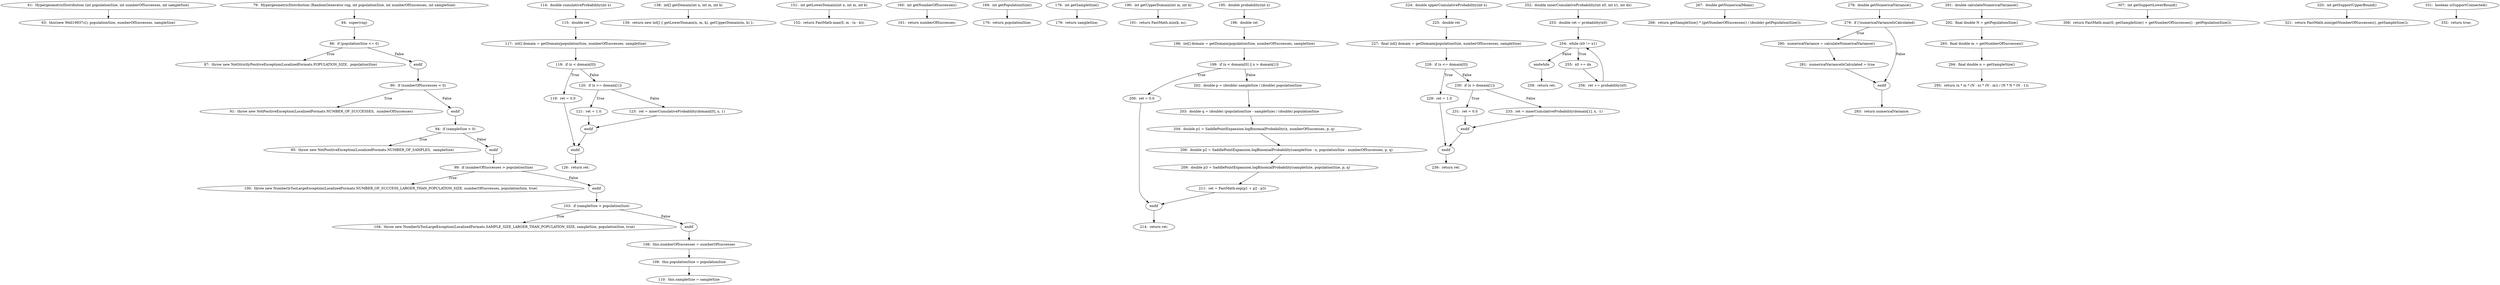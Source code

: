 digraph HypergeometricDistribution_CFG {
  // graph-vertices
  v1  [label="61:  HypergeometricDistribution (int populationSize, int numberOfSuccesses, int sampleSize)"];
  v2  [label="63:  this(new Well19937c(), populationSize, numberOfSuccesses, sampleSize)"];
  v3  [label="79:  HypergeometricDistribution (RandomGenerator rng, int populationSize, int numberOfSuccesses, int sampleSize)"];
  v4  [label="84:  super(rng)"];
  v5  [label="86:  if (populationSize <= 0)"];
  v6  [label="87:  throw new NotStrictlyPositiveException(LocalizedFormats.POPULATION_SIZE,  populationSize)"];
  v7  [label="endif"];
  v8  [label="90:  if (numberOfSuccesses < 0)"];
  v9  [label="91:  throw new NotPositiveException(LocalizedFormats.NUMBER_OF_SUCCESSES,  numberOfSuccesses)"];
  v10  [label="endif"];
  v11  [label="94:  if (sampleSize < 0)"];
  v12  [label="95:  throw new NotPositiveException(LocalizedFormats.NUMBER_OF_SAMPLES,  sampleSize)"];
  v13  [label="endif"];
  v14  [label="99:  if (numberOfSuccesses > populationSize)"];
  v15  [label="100:  throw new NumberIsTooLargeException(LocalizedFormats.NUMBER_OF_SUCCESS_LARGER_THAN_POPULATION_SIZE, numberOfSuccesses, populationSize, true)"];
  v16  [label="endif"];
  v17  [label="103:  if (sampleSize > populationSize)"];
  v18  [label="104:  throw new NumberIsTooLargeException(LocalizedFormats.SAMPLE_SIZE_LARGER_THAN_POPULATION_SIZE, sampleSize, populationSize, true)"];
  v19  [label="endif"];
  v20  [label="108:  this.numberOfSuccesses = numberOfSuccesses"];
  v21  [label="109:  this.populationSize = populationSize"];
  v22  [label="110:  this.sampleSize = sampleSize"];
  v23  [label="114:  double cumulativeProbability(int x)"];
  v24  [label="115:  double ret"];
  v25  [label="117:  int[] domain = getDomain(populationSize, numberOfSuccesses, sampleSize)"];
  v26  [label="118:  if (x < domain[0])"];
  v27  [label="119:  ret = 0.0"];
  v28  [label="endif"];
  v29  [label="120:  if (x >= domain[1])"];
  v30  [label="121:  ret = 1.0"];
  v31  [label="endif"];
  v32  [label="123:  ret = innerCumulativeProbability(domain[0], x, 1)"];
  v33  [label="126:  return ret;"];
  v34  [label="138:  int[] getDomain(int n, int m, int k)"];
  v35  [label="139:  return new int[] { getLowerDomain(n, m, k), getUpperDomain(m, k) };"];
  v36  [label="151:  int getLowerDomain(int n, int m, int k)"];
  v37  [label="152:  return FastMath.max(0, m - (n - k));"];
  v38  [label="160:  int getNumberOfSuccesses()"];
  v39  [label="161:  return numberOfSuccesses;"];
  v40  [label="169:  int getPopulationSize()"];
  v41  [label="170:  return populationSize;"];
  v42  [label="178:  int getSampleSize()"];
  v43  [label="179:  return sampleSize;"];
  v44  [label="190:  int getUpperDomain(int m, int k)"];
  v45  [label="191:  return FastMath.min(k, m);"];
  v46  [label="195:  double probability(int x)"];
  v47  [label="196:  double ret"];
  v48  [label="198:  int[] domain = getDomain(populationSize, numberOfSuccesses, sampleSize)"];
  v49  [label="199:  if (x < domain[0] || x > domain[1])"];
  v50  [label="200:  ret = 0.0"];
  v51  [label="endif"];
  v52  [label="202:  double p = (double) sampleSize / (double) populationSize"];
  v53  [label="203:  double q = (double) (populationSize - sampleSize) / (double) populationSize"];
  v54  [label="204:  double p1 = SaddlePointExpansion.logBinomialProbability(x, numberOfSuccesses, p, q)"];
  v55  [label="206:  double p2 = SaddlePointExpansion.logBinomialProbability(sampleSize - x, populationSize - numberOfSuccesses, p, q)"];
  v56  [label="209:  double p3 = SaddlePointExpansion.logBinomialProbability(sampleSize, populationSize, p, q)"];
  v57  [label="211:  ret = FastMath.exp(p1 + p2 - p3)"];
  v58  [label="214:  return ret;"];
  v59  [label="224:  double upperCumulativeProbability(int x)"];
  v60  [label="225:  double ret"];
  v61  [label="227:  final int[] domain = getDomain(populationSize, numberOfSuccesses, sampleSize)"];
  v62  [label="228:  if (x <= domain[0])"];
  v63  [label="229:  ret = 1.0"];
  v64  [label="endif"];
  v65  [label="230:  if (x > domain[1])"];
  v66  [label="231:  ret = 0.0"];
  v67  [label="endif"];
  v68  [label="233:  ret = innerCumulativeProbability(domain[1], x, -1)"];
  v69  [label="236:  return ret;"];
  v70  [label="252:  double innerCumulativeProbability(int x0, int x1, int dx)"];
  v71  [label="253:  double ret = probability(x0)"];
  v72  [label="254:  while (x0 != x1)"];
  v73  [label="endwhile"];
  v74  [label="255:  x0 += dx"];
  v75  [label="256:  ret += probability(x0)"];
  v76  [label="258:  return ret;"];
  v77  [label="267:  double getNumericalMean()"];
  v78  [label="268:  return getSampleSize() * (getNumberOfSuccesses() / (double) getPopulationSize());"];
  v79  [label="278:  double getNumericalVariance()"];
  v80  [label="279:  if (!numericalVarianceIsCalculated)"];
  v81  [label="280:  numericalVariance = calculateNumericalVariance()"];
  v82  [label="281:  numericalVarianceIsCalculated = true"];
  v83  [label="endif"];
  v84  [label="283:  return numericalVariance;"];
  v85  [label="291:  double calculateNumericalVariance()"];
  v86  [label="292:  final double N = getPopulationSize()"];
  v87  [label="293:  final double m = getNumberOfSuccesses()"];
  v88  [label="294:  final double n = getSampleSize()"];
  v89  [label="295:  return (n * m * (N - n) * (N - m)) / (N * N * (N - 1));"];
  v90  [label="307:  int getSupportLowerBound()"];
  v91  [label="308:  return FastMath.max(0, getSampleSize() + getNumberOfSuccesses() - getPopulationSize());"];
  v92  [label="320:  int getSupportUpperBound()"];
  v93  [label="321:  return FastMath.min(getNumberOfSuccesses(), getSampleSize());"];
  v94  [label="331:  boolean isSupportConnected()"];
  v95  [label="332:  return true;"];
  // graph-edges
  v1 -> v2;
  v3 -> v4;
  v4 -> v5;
  v5 -> v6  [label="True"];
  v5 -> v7  [label="False"];
  v7 -> v8;
  v8 -> v9  [label="True"];
  v8 -> v10  [label="False"];
  v10 -> v11;
  v11 -> v12  [label="True"];
  v11 -> v13  [label="False"];
  v13 -> v14;
  v14 -> v15  [label="True"];
  v14 -> v16  [label="False"];
  v16 -> v17;
  v17 -> v18  [label="True"];
  v17 -> v19  [label="False"];
  v19 -> v20;
  v20 -> v21;
  v21 -> v22;
  v23 -> v24;
  v24 -> v25;
  v25 -> v26;
  v26 -> v27  [label="True"];
  v27 -> v28;
  v26 -> v29  [label="False"];
  v29 -> v30  [label="True"];
  v30 -> v31;
  v29 -> v32  [label="False"];
  v32 -> v31;
  v31 -> v28;
  v28 -> v33;
  v34 -> v35;
  v36 -> v37;
  v38 -> v39;
  v40 -> v41;
  v42 -> v43;
  v44 -> v45;
  v46 -> v47;
  v47 -> v48;
  v48 -> v49;
  v49 -> v50  [label="True"];
  v50 -> v51;
  v49 -> v52  [label="False"];
  v52 -> v53;
  v53 -> v54;
  v54 -> v55;
  v55 -> v56;
  v56 -> v57;
  v57 -> v51;
  v51 -> v58;
  v59 -> v60;
  v60 -> v61;
  v61 -> v62;
  v62 -> v63  [label="True"];
  v63 -> v64;
  v62 -> v65  [label="False"];
  v65 -> v66  [label="True"];
  v66 -> v67;
  v65 -> v68  [label="False"];
  v68 -> v67;
  v67 -> v64;
  v64 -> v69;
  v70 -> v71;
  v71 -> v72;
  v72 -> v73  [label="False"];
  v72 -> v74  [label="True"];
  v74 -> v75;
  v75 -> v72;
  v73 -> v76;
  v77 -> v78;
  v79 -> v80;
  v80 -> v81  [label="True"];
  v81 -> v82;
  v82 -> v83;
  v80 -> v83  [label="False"];
  v83 -> v84;
  v85 -> v86;
  v86 -> v87;
  v87 -> v88;
  v88 -> v89;
  v90 -> v91;
  v92 -> v93;
  v94 -> v95;
  // end-of-graph
}
